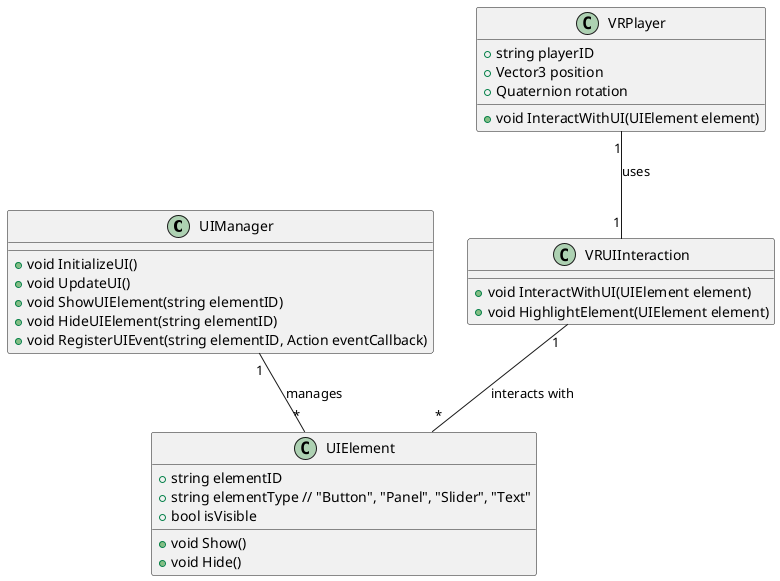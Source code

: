 @startuml

class UIManager {
    + void InitializeUI()
    + void UpdateUI()
    + void ShowUIElement(string elementID)
    + void HideUIElement(string elementID)
    + void RegisterUIEvent(string elementID, Action eventCallback)
}

class UIElement {
    + string elementID
    + string elementType // "Button", "Panel", "Slider", "Text"
    + bool isVisible
    + void Show()
    + void Hide()
}

class VRUIInteraction {
    + void InteractWithUI(UIElement element)
    + void HighlightElement(UIElement element)
}

class VRPlayer {
    + string playerID
    + Vector3 position
    + Quaternion rotation
    + void InteractWithUI(UIElement element)
}

UIManager "1" -- "*" UIElement : manages
VRUIInteraction "1" -- "*" UIElement : interacts with
VRPlayer "1" -- "1" VRUIInteraction : uses

@enduml
